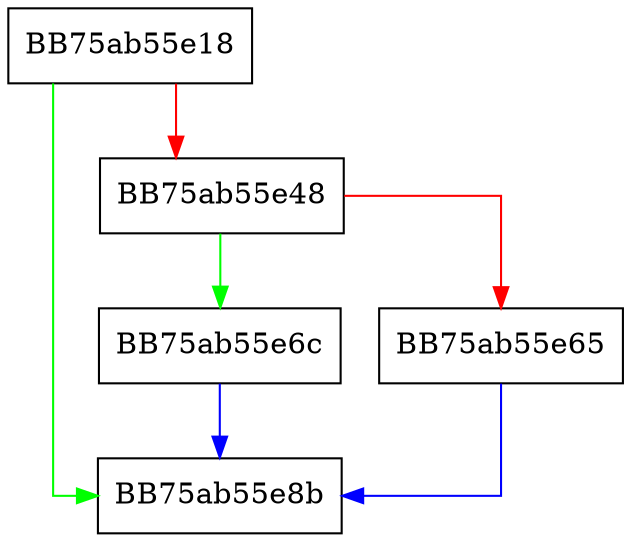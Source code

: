 digraph sqlite3CreateColumnExpr {
  node [shape="box"];
  graph [splines=ortho];
  BB75ab55e18 -> BB75ab55e8b [color="green"];
  BB75ab55e18 -> BB75ab55e48 [color="red"];
  BB75ab55e48 -> BB75ab55e6c [color="green"];
  BB75ab55e48 -> BB75ab55e65 [color="red"];
  BB75ab55e65 -> BB75ab55e8b [color="blue"];
  BB75ab55e6c -> BB75ab55e8b [color="blue"];
}
